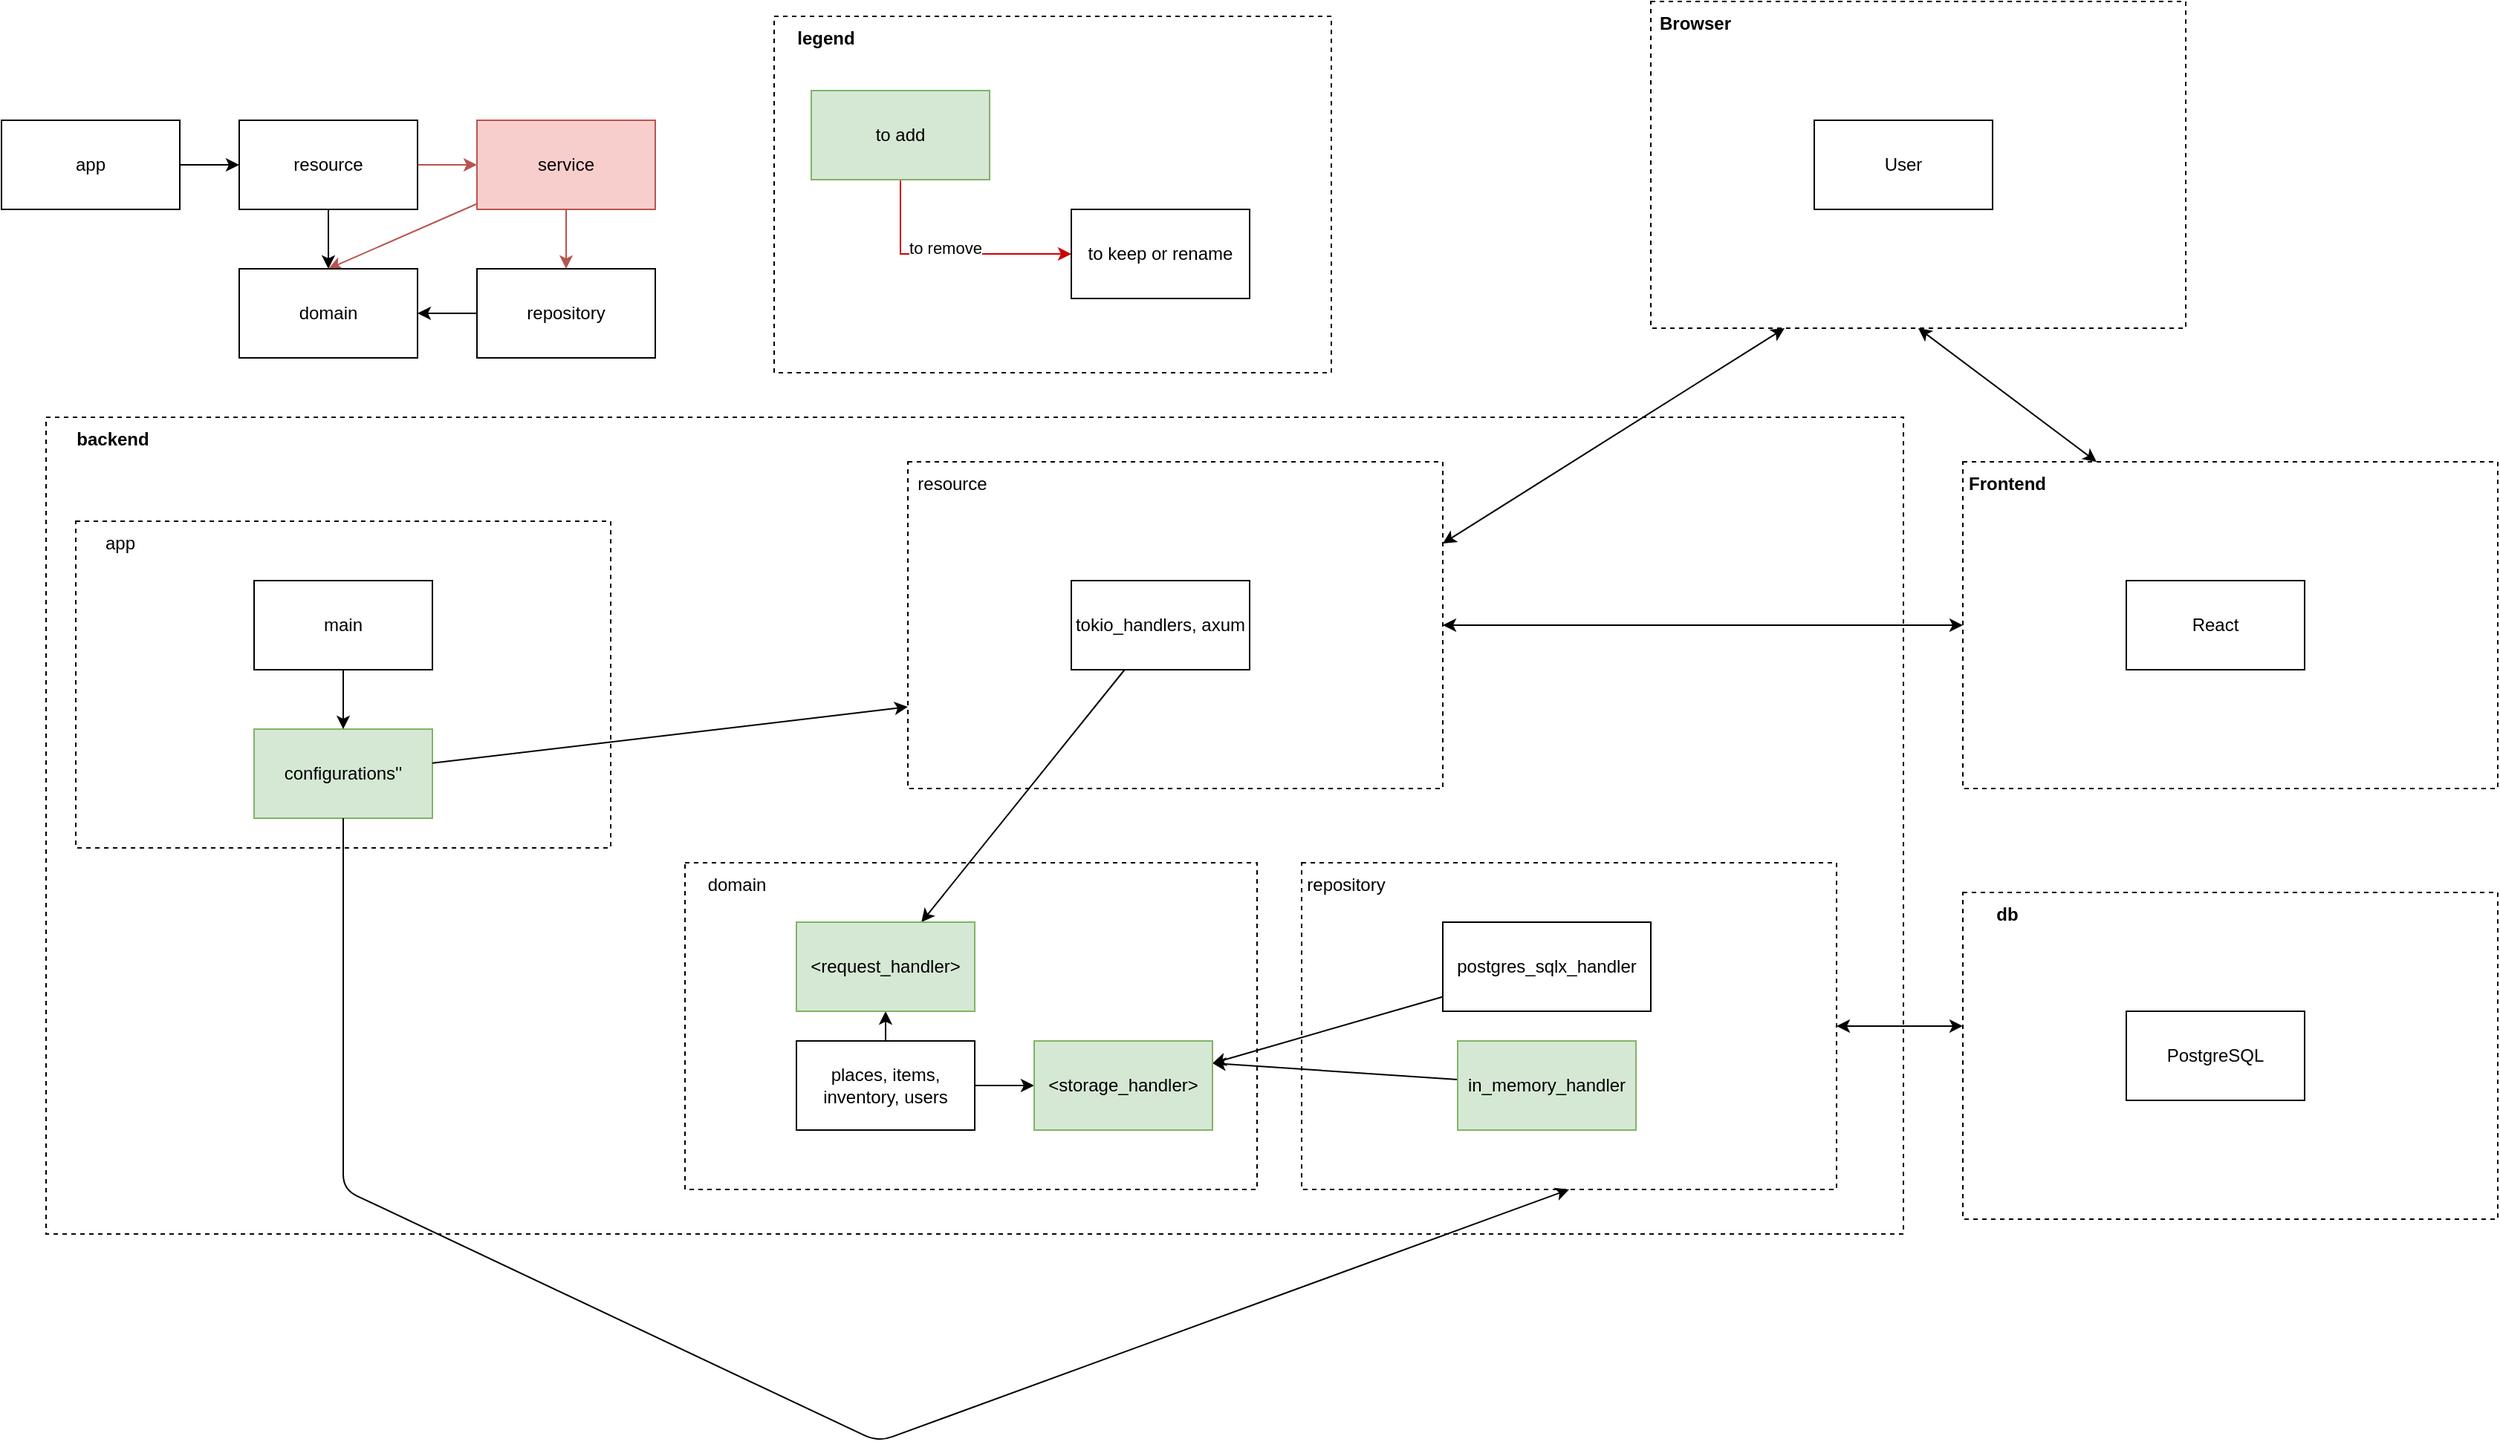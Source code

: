 <mxfile>
    <diagram id="zB29ATW08oZQZ63B3yil" name="Page-1">
        <mxGraphModel dx="2832" dy="2496" grid="1" gridSize="10" guides="1" tooltips="1" connect="1" arrows="1" fold="1" page="1" pageScale="1" pageWidth="850" pageHeight="1100" math="0" shadow="0">
            <root>
                <mxCell id="0"/>
                <mxCell id="1" parent="0"/>
                <mxCell id="126" value="" style="group" parent="1" vertex="1" connectable="0">
                    <mxGeometry x="460" y="-80" width="375" height="240" as="geometry"/>
                </mxCell>
                <mxCell id="127" value="" style="rounded=0;whiteSpace=wrap;html=1;dashed=1;fillColor=none;" parent="126" vertex="1">
                    <mxGeometry width="375" height="240" as="geometry"/>
                </mxCell>
                <mxCell id="128" value="&lt;b&gt;legend&lt;/b&gt;" style="text;html=1;strokeColor=none;fillColor=none;align=center;verticalAlign=middle;whiteSpace=wrap;rounded=0;dashed=1;" parent="126" vertex="1">
                    <mxGeometry width="70" height="30" as="geometry"/>
                </mxCell>
                <mxCell id="131" style="edgeStyle=none;rounded=0;html=1;entryX=0;entryY=0.5;entryDx=0;entryDy=0;strokeColor=#CC0000;startArrow=none;startFill=0;endArrow=classic;endFill=1;" parent="126" source="125" target="130" edge="1">
                    <mxGeometry relative="1" as="geometry">
                        <Array as="points">
                            <mxPoint x="85" y="160"/>
                        </Array>
                    </mxGeometry>
                </mxCell>
                <mxCell id="132" value="to remove" style="edgeLabel;html=1;align=center;verticalAlign=middle;resizable=0;points=[];" parent="131" vertex="1" connectable="0">
                    <mxGeometry x="-0.021" y="4" relative="1" as="geometry">
                        <mxPoint x="-1" as="offset"/>
                    </mxGeometry>
                </mxCell>
                <mxCell id="125" value="to add" style="rounded=0;whiteSpace=wrap;html=1;strokeColor=#82b366;fillColor=#d5e8d4;" parent="126" vertex="1">
                    <mxGeometry x="25" y="50" width="120" height="60" as="geometry"/>
                </mxCell>
                <mxCell id="130" value="to keep or rename" style="rounded=0;whiteSpace=wrap;html=1;" parent="126" vertex="1">
                    <mxGeometry x="200" y="130" width="120" height="60" as="geometry"/>
                </mxCell>
                <mxCell id="118" value="" style="group" parent="1" vertex="1" connectable="0">
                    <mxGeometry x="-30" y="190" width="1250" height="620" as="geometry"/>
                </mxCell>
                <mxCell id="119" value="" style="rounded=0;whiteSpace=wrap;html=1;dashed=1;fillColor=none;" parent="118" vertex="1">
                    <mxGeometry width="1250" height="550" as="geometry"/>
                </mxCell>
                <mxCell id="120" value="&lt;b&gt;backend&lt;/b&gt;" style="text;html=1;strokeColor=none;fillColor=none;align=center;verticalAlign=middle;whiteSpace=wrap;rounded=0;dashed=1;" parent="118" vertex="1">
                    <mxGeometry width="90" height="30" as="geometry"/>
                </mxCell>
                <mxCell id="39" value="" style="rounded=0;whiteSpace=wrap;html=1;dashed=1;fillColor=none;" parent="118" vertex="1">
                    <mxGeometry x="430" y="300" width="385" height="220" as="geometry"/>
                </mxCell>
                <mxCell id="141" style="edgeStyle=none;html=1;strokeColor=#000000;" edge="1" parent="118" source="71" target="135">
                    <mxGeometry relative="1" as="geometry"/>
                </mxCell>
                <mxCell id="142" style="edgeStyle=none;html=1;entryX=1;entryY=0.25;entryDx=0;entryDy=0;strokeColor=#000000;" edge="1" parent="118" source="65" target="137">
                    <mxGeometry relative="1" as="geometry"/>
                </mxCell>
                <mxCell id="143" style="edgeStyle=none;html=1;entryX=1;entryY=0.25;entryDx=0;entryDy=0;strokeColor=#000000;" edge="1" parent="118" source="67" target="137">
                    <mxGeometry relative="1" as="geometry"/>
                </mxCell>
                <mxCell id="35" value="" style="group" parent="118" vertex="1" connectable="0">
                    <mxGeometry x="580" y="30" width="360" height="220" as="geometry"/>
                </mxCell>
                <mxCell id="36" value="" style="rounded=0;whiteSpace=wrap;html=1;dashed=1;fillColor=none;" parent="35" vertex="1">
                    <mxGeometry width="360" height="220" as="geometry"/>
                </mxCell>
                <mxCell id="37" value="resource" style="text;html=1;strokeColor=none;fillColor=none;align=center;verticalAlign=middle;whiteSpace=wrap;rounded=0;dashed=1;" parent="35" vertex="1">
                    <mxGeometry width="60" height="30" as="geometry"/>
                </mxCell>
                <mxCell id="71" value="tokio_handlers, axum" style="rounded=0;whiteSpace=wrap;html=1;" parent="35" vertex="1">
                    <mxGeometry x="110" y="80" width="120" height="60" as="geometry"/>
                </mxCell>
                <mxCell id="44" value="" style="group" parent="118" vertex="1" connectable="0">
                    <mxGeometry x="845" y="300" width="370" height="220" as="geometry"/>
                </mxCell>
                <mxCell id="45" value="" style="rounded=0;whiteSpace=wrap;html=1;dashed=1;fillColor=none;" parent="44" vertex="1">
                    <mxGeometry width="360" height="220" as="geometry"/>
                </mxCell>
                <mxCell id="46" value="repository" style="text;html=1;strokeColor=none;fillColor=none;align=center;verticalAlign=middle;whiteSpace=wrap;rounded=0;dashed=1;" parent="44" vertex="1">
                    <mxGeometry width="60" height="30" as="geometry"/>
                </mxCell>
                <mxCell id="65" value="postgres_sqlx_handler" style="rounded=0;whiteSpace=wrap;html=1;" parent="44" vertex="1">
                    <mxGeometry x="95" y="40" width="140" height="60" as="geometry"/>
                </mxCell>
                <mxCell id="67" value="in_memory_handler" style="rounded=0;whiteSpace=wrap;html=1;fillColor=#d5e8d4;strokeColor=#82b366;" parent="44" vertex="1">
                    <mxGeometry x="105" y="120" width="120" height="60" as="geometry"/>
                </mxCell>
                <mxCell id="38" value="" style="group" parent="118" vertex="1" connectable="0">
                    <mxGeometry x="435" y="280" width="410" height="220" as="geometry"/>
                </mxCell>
                <mxCell id="40" value="domain" style="text;html=1;strokeColor=none;fillColor=none;align=center;verticalAlign=middle;whiteSpace=wrap;rounded=0;dashed=1;" parent="38" vertex="1">
                    <mxGeometry y="20" width="60" height="30" as="geometry"/>
                </mxCell>
                <mxCell id="74" value="places, items, inventory, users" style="rounded=0;whiteSpace=wrap;html=1;fillColor=default;" parent="118" vertex="1">
                    <mxGeometry x="505" y="420" width="120" height="60" as="geometry"/>
                </mxCell>
                <mxCell id="139" style="edgeStyle=none;html=1;strokeColor=#000000;" edge="1" parent="118" source="74" target="135">
                    <mxGeometry relative="1" as="geometry"/>
                </mxCell>
                <mxCell id="140" style="edgeStyle=none;html=1;entryX=0;entryY=0.5;entryDx=0;entryDy=0;strokeColor=#000000;" edge="1" parent="118" source="74" target="137">
                    <mxGeometry relative="1" as="geometry"/>
                </mxCell>
                <mxCell id="137" value="&amp;lt;storage_handler&amp;gt;" style="rounded=0;whiteSpace=wrap;html=1;fillColor=#d5e8d4;strokeColor=#82b366;" vertex="1" parent="118">
                    <mxGeometry x="665" y="420" width="120" height="60" as="geometry"/>
                </mxCell>
                <mxCell id="135" value="&amp;lt;request_handler&amp;gt;" style="rounded=0;whiteSpace=wrap;html=1;fillColor=#d5e8d4;strokeColor=#82b366;" vertex="1" parent="118">
                    <mxGeometry x="505" y="340" width="120" height="60" as="geometry"/>
                </mxCell>
                <mxCell id="23" style="edgeStyle=none;rounded=0;html=1;entryX=0.5;entryY=0;entryDx=0;entryDy=0;fillColor=#f8cecc;strokeColor=#b85450;" parent="1" source="2" target="3" edge="1">
                    <mxGeometry relative="1" as="geometry"/>
                </mxCell>
                <mxCell id="27" style="edgeStyle=none;rounded=0;html=1;entryX=0.5;entryY=0;entryDx=0;entryDy=0;fillColor=#f8cecc;strokeColor=#b85450;" parent="1" source="2" target="4" edge="1">
                    <mxGeometry relative="1" as="geometry"/>
                </mxCell>
                <mxCell id="2" value="service" style="rounded=0;whiteSpace=wrap;html=1;fillColor=#f8cecc;strokeColor=#b85450;" parent="1" vertex="1">
                    <mxGeometry x="260" y="-10" width="120" height="60" as="geometry"/>
                </mxCell>
                <mxCell id="28" style="edgeStyle=none;rounded=0;html=1;strokeColor=#000000;" parent="1" source="3" target="4" edge="1">
                    <mxGeometry relative="1" as="geometry"/>
                </mxCell>
                <mxCell id="3" value="repository" style="rounded=0;whiteSpace=wrap;html=1;" parent="1" vertex="1">
                    <mxGeometry x="260" y="90" width="120" height="60" as="geometry"/>
                </mxCell>
                <mxCell id="4" value="domain&lt;br&gt;" style="rounded=0;whiteSpace=wrap;html=1;" parent="1" vertex="1">
                    <mxGeometry x="100" y="90" width="120" height="60" as="geometry"/>
                </mxCell>
                <mxCell id="16" style="edgeStyle=none;rounded=0;html=1;entryX=0;entryY=0.5;entryDx=0;entryDy=0;" parent="1" source="5" target="6" edge="1">
                    <mxGeometry relative="1" as="geometry"/>
                </mxCell>
                <mxCell id="5" value="app" style="rounded=0;whiteSpace=wrap;html=1;" parent="1" vertex="1">
                    <mxGeometry x="-60" y="-10" width="120" height="60" as="geometry"/>
                </mxCell>
                <mxCell id="25" style="edgeStyle=none;rounded=0;html=1;fillColor=#f8cecc;strokeColor=#b85450;" parent="1" source="6" target="2" edge="1">
                    <mxGeometry relative="1" as="geometry"/>
                </mxCell>
                <mxCell id="82" style="edgeStyle=none;rounded=0;html=1;entryX=0.5;entryY=0;entryDx=0;entryDy=0;startArrow=none;startFill=0;endArrow=classic;endFill=1;strokeColor=#000000;" parent="1" source="6" target="4" edge="1">
                    <mxGeometry relative="1" as="geometry"/>
                </mxCell>
                <mxCell id="6" value="resource" style="rounded=0;whiteSpace=wrap;html=1;" parent="1" vertex="1">
                    <mxGeometry x="100" y="-10" width="120" height="60" as="geometry"/>
                </mxCell>
                <mxCell id="34" value="" style="group" parent="1" vertex="1" connectable="0">
                    <mxGeometry x="-10" y="260" width="360" height="220" as="geometry"/>
                </mxCell>
                <mxCell id="32" value="" style="rounded=0;whiteSpace=wrap;html=1;dashed=1;fillColor=none;" parent="34" vertex="1">
                    <mxGeometry width="360" height="220" as="geometry"/>
                </mxCell>
                <mxCell id="33" value="app" style="text;html=1;strokeColor=none;fillColor=none;align=center;verticalAlign=middle;whiteSpace=wrap;rounded=0;dashed=1;" parent="34" vertex="1">
                    <mxGeometry width="60" height="30" as="geometry"/>
                </mxCell>
                <mxCell id="49" value="configurations''" style="rounded=0;whiteSpace=wrap;html=1;fillColor=#d5e8d4;strokeColor=#82b366;" parent="34" vertex="1">
                    <mxGeometry x="120" y="140" width="120" height="60" as="geometry"/>
                </mxCell>
                <mxCell id="51" style="edgeStyle=none;rounded=0;html=1;entryX=0.5;entryY=0;entryDx=0;entryDy=0;" parent="34" source="50" target="49" edge="1">
                    <mxGeometry relative="1" as="geometry"/>
                </mxCell>
                <mxCell id="50" value="main" style="rounded=0;whiteSpace=wrap;html=1;" parent="34" vertex="1">
                    <mxGeometry x="120" y="40" width="120" height="60" as="geometry"/>
                </mxCell>
                <mxCell id="144" style="edgeStyle=none;html=1;entryX=0;entryY=0.75;entryDx=0;entryDy=0;strokeColor=#000000;" edge="1" parent="1" source="49" target="36">
                    <mxGeometry relative="1" as="geometry"/>
                </mxCell>
                <mxCell id="145" style="edgeStyle=none;html=1;entryX=0.5;entryY=1;entryDx=0;entryDy=0;strokeColor=#000000;" edge="1" parent="1" source="49" target="45">
                    <mxGeometry relative="1" as="geometry">
                        <Array as="points">
                            <mxPoint x="170" y="710"/>
                            <mxPoint x="530" y="880"/>
                        </Array>
                    </mxGeometry>
                </mxCell>
                <mxCell id="146" value="" style="group" vertex="1" connectable="0" parent="1">
                    <mxGeometry x="1260" y="220" width="360" height="220" as="geometry"/>
                </mxCell>
                <mxCell id="147" value="" style="rounded=0;whiteSpace=wrap;html=1;dashed=1;fillColor=none;" vertex="1" parent="146">
                    <mxGeometry width="360" height="220" as="geometry"/>
                </mxCell>
                <mxCell id="148" value="Frontend" style="text;html=1;strokeColor=none;fillColor=none;align=center;verticalAlign=middle;whiteSpace=wrap;rounded=0;dashed=1;fontStyle=1" vertex="1" parent="146">
                    <mxGeometry width="60" height="30" as="geometry"/>
                </mxCell>
                <mxCell id="149" value="React" style="rounded=0;whiteSpace=wrap;html=1;" vertex="1" parent="146">
                    <mxGeometry x="110" y="80" width="120" height="60" as="geometry"/>
                </mxCell>
                <mxCell id="150" value="" style="group" vertex="1" connectable="0" parent="1">
                    <mxGeometry x="1260" y="510" width="360" height="220" as="geometry"/>
                </mxCell>
                <mxCell id="151" value="" style="rounded=0;whiteSpace=wrap;html=1;dashed=1;fillColor=none;" vertex="1" parent="150">
                    <mxGeometry width="360" height="220" as="geometry"/>
                </mxCell>
                <mxCell id="152" value="db" style="text;html=1;strokeColor=none;fillColor=none;align=center;verticalAlign=middle;whiteSpace=wrap;rounded=0;dashed=1;fontStyle=1" vertex="1" parent="150">
                    <mxGeometry width="60" height="30" as="geometry"/>
                </mxCell>
                <mxCell id="153" value="PostgreSQL" style="rounded=0;whiteSpace=wrap;html=1;" vertex="1" parent="150">
                    <mxGeometry x="110" y="80" width="120" height="60" as="geometry"/>
                </mxCell>
                <mxCell id="155" style="edgeStyle=none;html=1;entryX=0;entryY=0.409;entryDx=0;entryDy=0;entryPerimeter=0;strokeColor=#000000;startArrow=classic;startFill=1;" edge="1" parent="1" source="45" target="151">
                    <mxGeometry relative="1" as="geometry"/>
                </mxCell>
                <mxCell id="158" value="" style="group" vertex="1" connectable="0" parent="1">
                    <mxGeometry x="1050" y="-90" width="360" height="220" as="geometry"/>
                </mxCell>
                <mxCell id="159" value="" style="rounded=0;whiteSpace=wrap;html=1;dashed=1;fillColor=none;" vertex="1" parent="158">
                    <mxGeometry width="360" height="220" as="geometry"/>
                </mxCell>
                <mxCell id="160" value="Browser" style="text;html=1;strokeColor=none;fillColor=none;align=center;verticalAlign=middle;whiteSpace=wrap;rounded=0;dashed=1;fontStyle=1" vertex="1" parent="158">
                    <mxGeometry width="60" height="30" as="geometry"/>
                </mxCell>
                <mxCell id="161" value="User" style="rounded=0;whiteSpace=wrap;html=1;" vertex="1" parent="158">
                    <mxGeometry x="110" y="80" width="120" height="60" as="geometry"/>
                </mxCell>
                <mxCell id="166" style="edgeStyle=none;html=1;entryX=0;entryY=0.5;entryDx=0;entryDy=0;strokeColor=#000000;startArrow=classic;startFill=1;" edge="1" parent="1" source="36" target="147">
                    <mxGeometry relative="1" as="geometry"/>
                </mxCell>
                <mxCell id="170" style="edgeStyle=none;html=1;exitX=1;exitY=0.25;exitDx=0;exitDy=0;entryX=0.25;entryY=1;entryDx=0;entryDy=0;strokeColor=#000000;startArrow=classic;startFill=1;endArrow=classic;endFill=1;" edge="1" parent="1" source="36" target="159">
                    <mxGeometry relative="1" as="geometry"/>
                </mxCell>
                <mxCell id="173" style="edgeStyle=none;html=1;exitX=0.25;exitY=0;exitDx=0;exitDy=0;entryX=0.5;entryY=1;entryDx=0;entryDy=0;strokeColor=#000000;startArrow=classic;startFill=1;endArrow=classic;endFill=1;" edge="1" parent="1" source="147" target="159">
                    <mxGeometry relative="1" as="geometry"/>
                </mxCell>
            </root>
        </mxGraphModel>
    </diagram>
</mxfile>